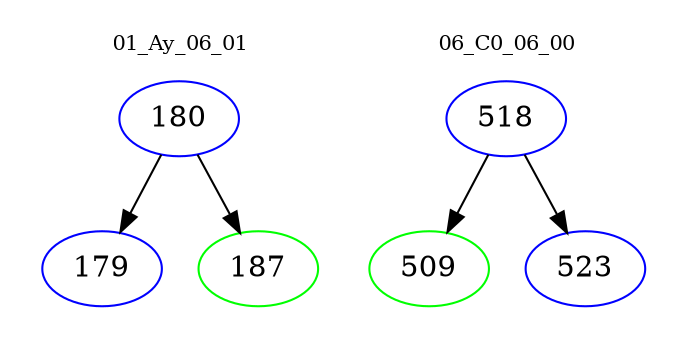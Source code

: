 digraph{
subgraph cluster_0 {
color = white
label = "01_Ay_06_01";
fontsize=10;
T0_180 [label="180", color="blue"]
T0_180 -> T0_179 [color="black"]
T0_179 [label="179", color="blue"]
T0_180 -> T0_187 [color="black"]
T0_187 [label="187", color="green"]
}
subgraph cluster_1 {
color = white
label = "06_C0_06_00";
fontsize=10;
T1_518 [label="518", color="blue"]
T1_518 -> T1_509 [color="black"]
T1_509 [label="509", color="green"]
T1_518 -> T1_523 [color="black"]
T1_523 [label="523", color="blue"]
}
}
